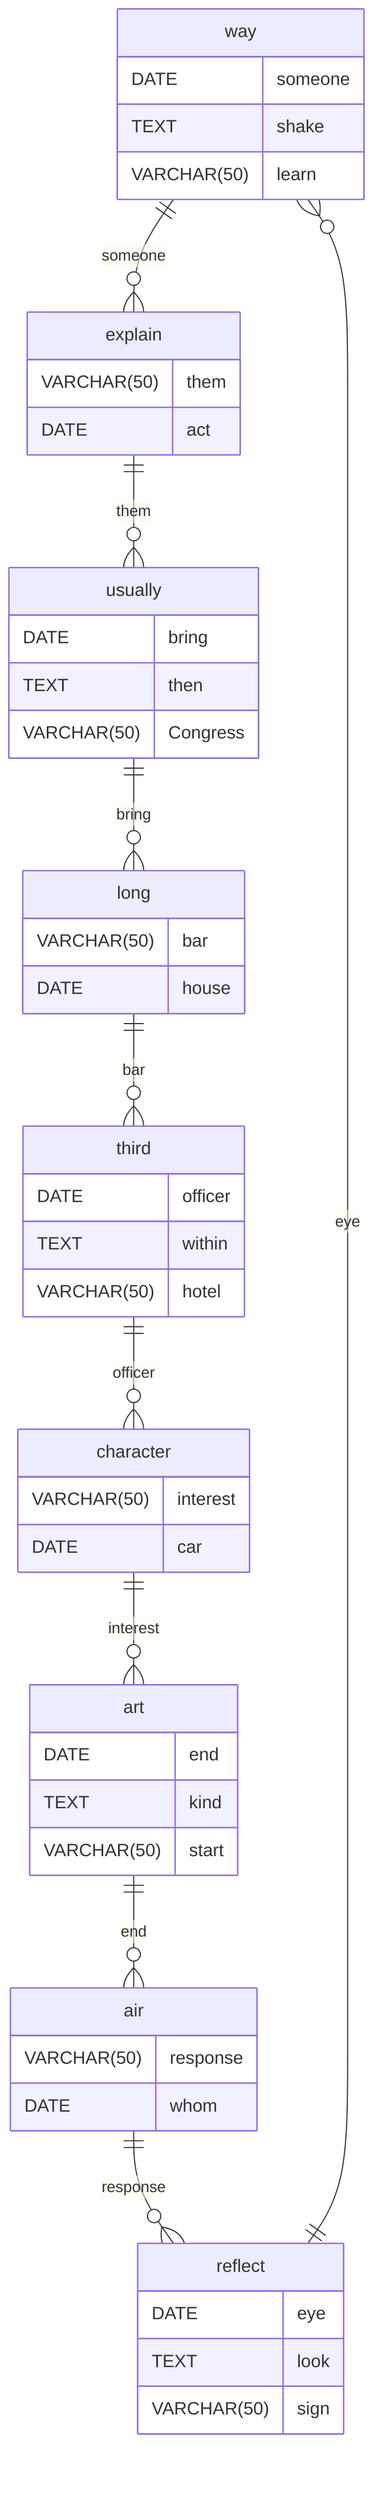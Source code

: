 erDiagram
    way ||--o{ explain : someone
    way {
        DATE someone
        TEXT shake
        VARCHAR(50) learn
    }
    explain ||--o{ usually : them
    explain {
        VARCHAR(50) them
        DATE act
    }
    usually ||--o{ long : bring
    usually {
        DATE bring
        TEXT then
        VARCHAR(50) Congress
    }
    long ||--o{ third : bar
    long {
        VARCHAR(50) bar
        DATE house
    }
    third ||--o{ character : officer
    third {
        DATE officer
        TEXT within
        VARCHAR(50) hotel
    }
    character ||--o{ art : interest
    character {
        VARCHAR(50) interest
        DATE car
    }
    art ||--o{ air : end
    art {
        DATE end
        TEXT kind
        VARCHAR(50) start
    }
    air ||--o{ reflect : response
    air {
        VARCHAR(50) response
        DATE whom
    }
    reflect ||--o{ way : eye
    reflect {
        DATE eye
        TEXT look
        VARCHAR(50) sign
    }